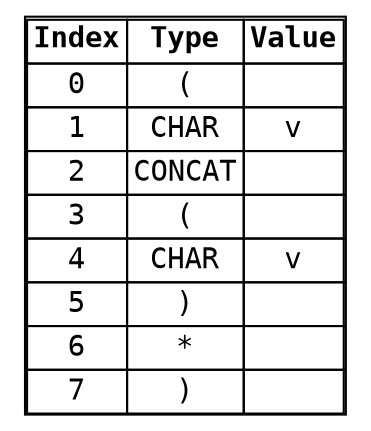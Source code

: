 digraph Tokens {
  node [shape=none, fontname="monospace"];
  tokens [label=<
    <TABLE BORDER="1" CELLBORDER="1" CELLSPACING="0">
      <TR><TD><B>Index</B></TD><TD><B>Type</B></TD><TD><B>Value</B></TD></TR>
      <TR><TD>0</TD><TD>(</TD><TD></TD></TR>
      <TR><TD>1</TD><TD>CHAR</TD><TD>v</TD></TR>
      <TR><TD>2</TD><TD>CONCAT</TD><TD></TD></TR>
      <TR><TD>3</TD><TD>(</TD><TD></TD></TR>
      <TR><TD>4</TD><TD>CHAR</TD><TD>v</TD></TR>
      <TR><TD>5</TD><TD>)</TD><TD></TD></TR>
      <TR><TD>6</TD><TD>*</TD><TD></TD></TR>
      <TR><TD>7</TD><TD>)</TD><TD></TD></TR>
    </TABLE>
  >];
}
